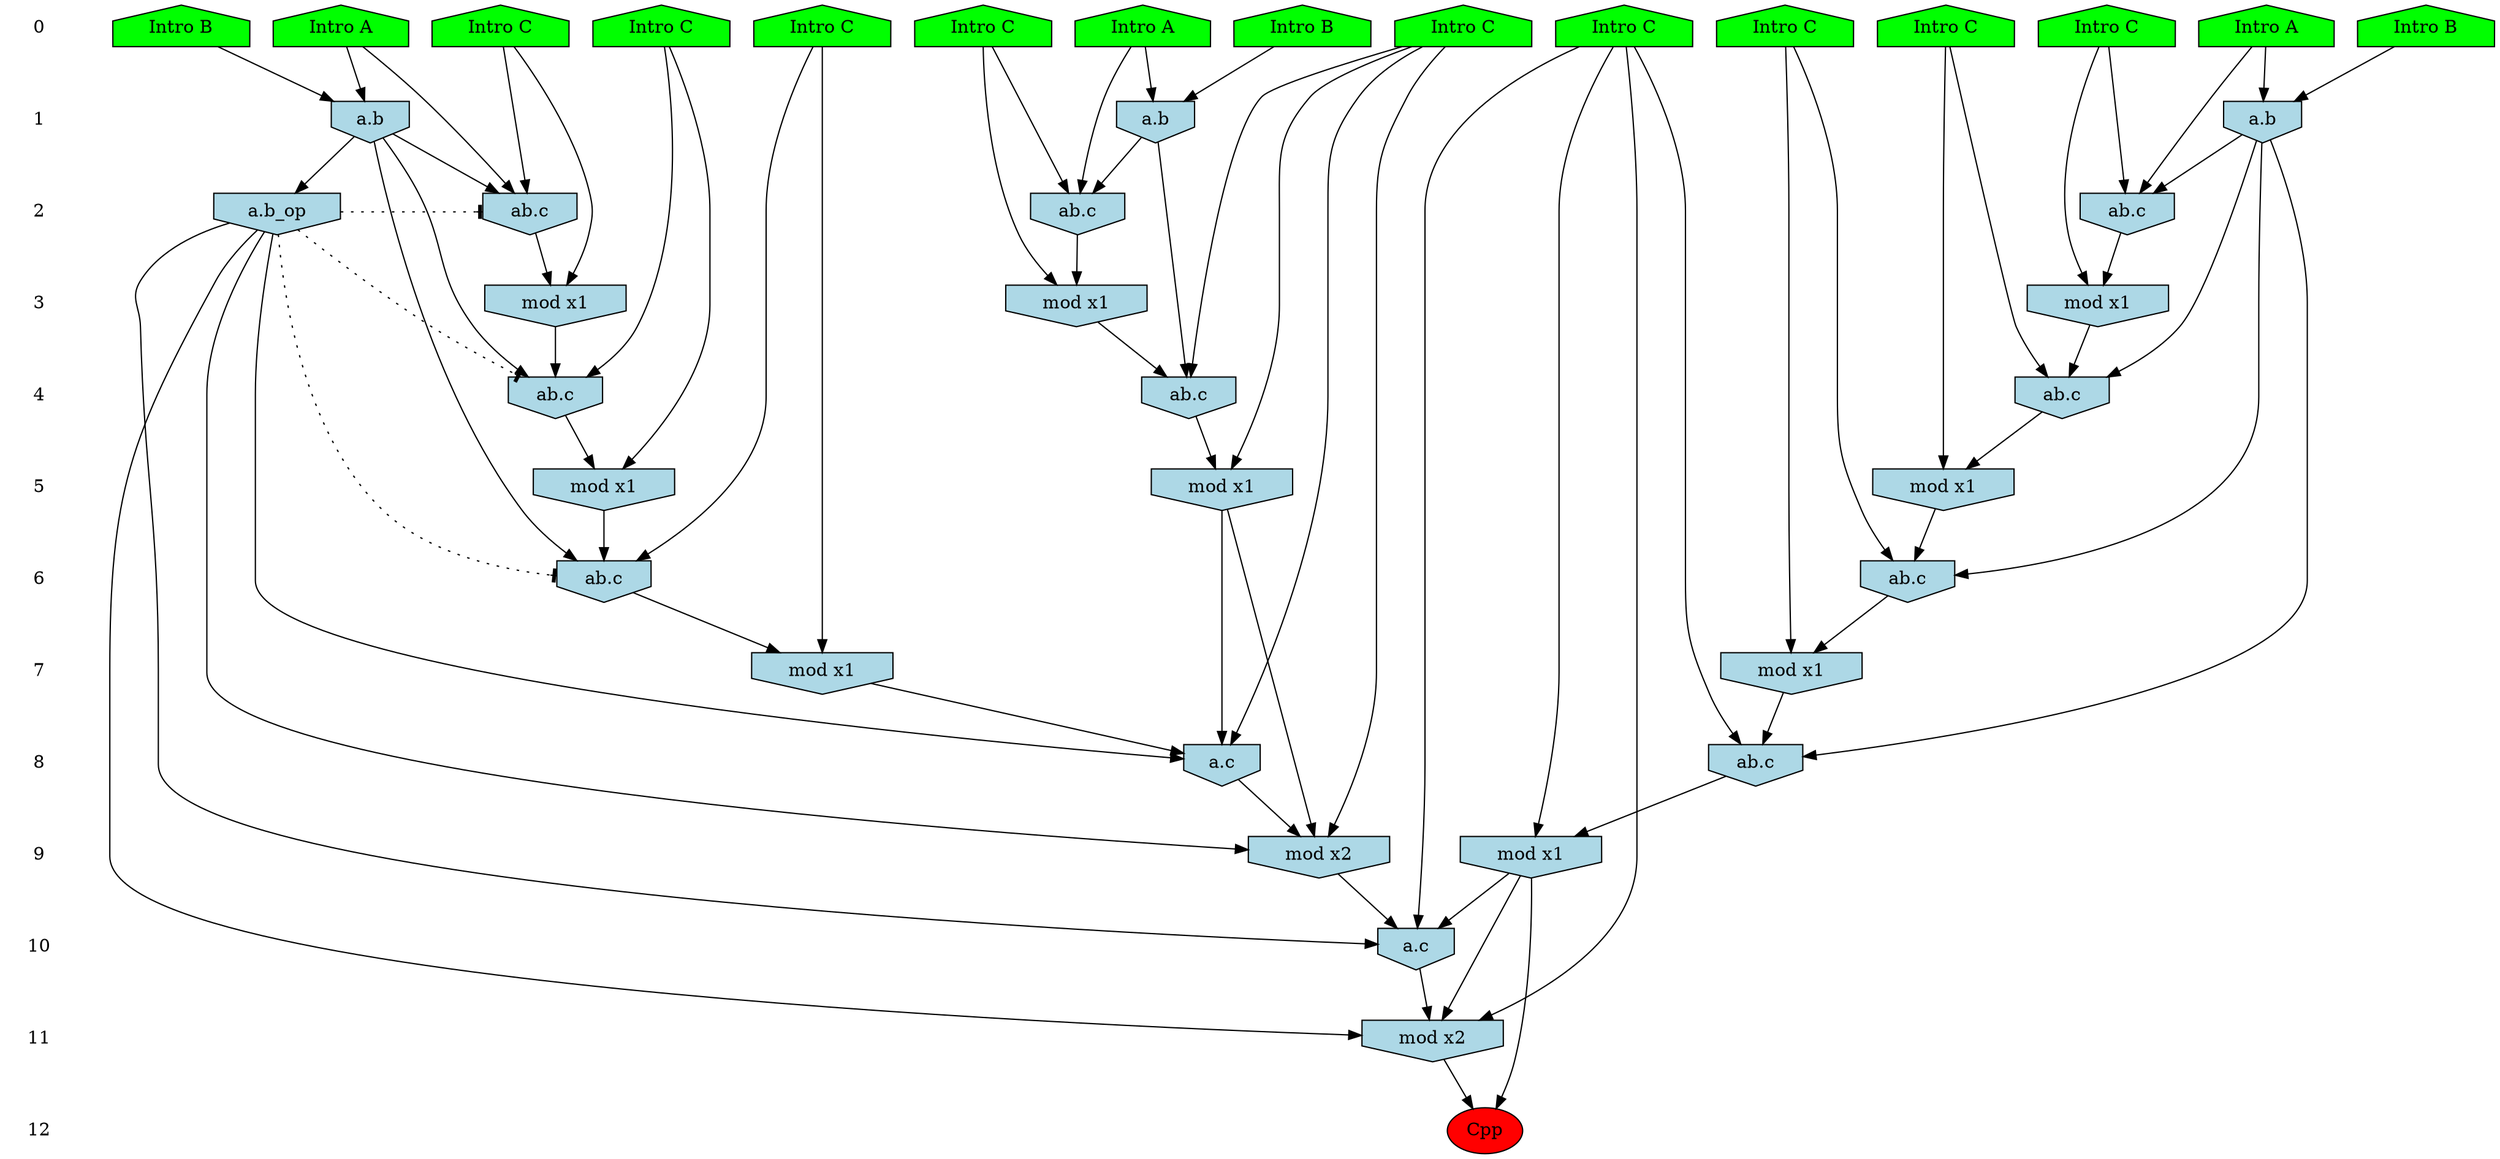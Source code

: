 /* Compression of 1 causal flows obtained in average at 1.497802E+01 t.u */
/* Compressed causal flows were: [2469] */
digraph G{
 ranksep=.5 ; 
{ rank = same ; "0" [shape=plaintext] ; node_1 [label ="Intro A", shape=house, style=filled, fillcolor=green] ;
node_2 [label ="Intro A", shape=house, style=filled, fillcolor=green] ;
node_3 [label ="Intro B", shape=house, style=filled, fillcolor=green] ;
node_4 [label ="Intro A", shape=house, style=filled, fillcolor=green] ;
node_5 [label ="Intro B", shape=house, style=filled, fillcolor=green] ;
node_6 [label ="Intro B", shape=house, style=filled, fillcolor=green] ;
node_7 [label ="Intro C", shape=house, style=filled, fillcolor=green] ;
node_8 [label ="Intro C", shape=house, style=filled, fillcolor=green] ;
node_9 [label ="Intro C", shape=house, style=filled, fillcolor=green] ;
node_10 [label ="Intro C", shape=house, style=filled, fillcolor=green] ;
node_11 [label ="Intro C", shape=house, style=filled, fillcolor=green] ;
node_12 [label ="Intro C", shape=house, style=filled, fillcolor=green] ;
node_13 [label ="Intro C", shape=house, style=filled, fillcolor=green] ;
node_14 [label ="Intro C", shape=house, style=filled, fillcolor=green] ;
node_15 [label ="Intro C", shape=house, style=filled, fillcolor=green] ;
}
{ rank = same ; "1" [shape=plaintext] ; node_16 [label="a.b", shape=invhouse, style=filled, fillcolor = lightblue] ;
node_17 [label="a.b", shape=invhouse, style=filled, fillcolor = lightblue] ;
node_18 [label="a.b", shape=invhouse, style=filled, fillcolor = lightblue] ;
}
{ rank = same ; "2" [shape=plaintext] ; node_19 [label="ab.c", shape=invhouse, style=filled, fillcolor = lightblue] ;
node_20 [label="ab.c", shape=invhouse, style=filled, fillcolor = lightblue] ;
node_22 [label="ab.c", shape=invhouse, style=filled, fillcolor = lightblue] ;
node_37 [label="a.b_op", shape=invhouse, style=filled, fillcolor = lightblue] ;
}
{ rank = same ; "3" [shape=plaintext] ; node_21 [label="mod x1", shape=invhouse, style=filled, fillcolor = lightblue] ;
node_23 [label="mod x1", shape=invhouse, style=filled, fillcolor = lightblue] ;
node_26 [label="mod x1", shape=invhouse, style=filled, fillcolor = lightblue] ;
}
{ rank = same ; "4" [shape=plaintext] ; node_24 [label="ab.c", shape=invhouse, style=filled, fillcolor = lightblue] ;
node_27 [label="ab.c", shape=invhouse, style=filled, fillcolor = lightblue] ;
node_31 [label="ab.c", shape=invhouse, style=filled, fillcolor = lightblue] ;
}
{ rank = same ; "5" [shape=plaintext] ; node_25 [label="mod x1", shape=invhouse, style=filled, fillcolor = lightblue] ;
node_29 [label="mod x1", shape=invhouse, style=filled, fillcolor = lightblue] ;
node_32 [label="mod x1", shape=invhouse, style=filled, fillcolor = lightblue] ;
}
{ rank = same ; "6" [shape=plaintext] ; node_28 [label="ab.c", shape=invhouse, style=filled, fillcolor = lightblue] ;
node_34 [label="ab.c", shape=invhouse, style=filled, fillcolor = lightblue] ;
}
{ rank = same ; "7" [shape=plaintext] ; node_30 [label="mod x1", shape=invhouse, style=filled, fillcolor = lightblue] ;
node_36 [label="mod x1", shape=invhouse, style=filled, fillcolor = lightblue] ;
}
{ rank = same ; "8" [shape=plaintext] ; node_33 [label="ab.c", shape=invhouse, style=filled, fillcolor = lightblue] ;
node_38 [label="a.c", shape=invhouse, style=filled, fillcolor = lightblue] ;
}
{ rank = same ; "9" [shape=plaintext] ; node_35 [label="mod x1", shape=invhouse, style=filled, fillcolor = lightblue] ;
node_39 [label="mod x2", shape=invhouse, style=filled, fillcolor = lightblue] ;
}
{ rank = same ; "10" [shape=plaintext] ; node_40 [label="a.c", shape=invhouse, style=filled, fillcolor = lightblue] ;
}
{ rank = same ; "11" [shape=plaintext] ; node_41 [label="mod x2", shape=invhouse, style=filled, fillcolor = lightblue] ;
}
{ rank = same ; "12" [shape=plaintext] ; node_42 [label ="Cpp", style=filled, fillcolor=red] ;
}
"0" -> "1" [style="invis"]; 
"1" -> "2" [style="invis"]; 
"2" -> "3" [style="invis"]; 
"3" -> "4" [style="invis"]; 
"4" -> "5" [style="invis"]; 
"5" -> "6" [style="invis"]; 
"6" -> "7" [style="invis"]; 
"7" -> "8" [style="invis"]; 
"8" -> "9" [style="invis"]; 
"9" -> "10" [style="invis"]; 
"10" -> "11" [style="invis"]; 
"11" -> "12" [style="invis"]; 
node_4 -> node_16
node_5 -> node_16
node_1 -> node_17
node_6 -> node_17
node_2 -> node_18
node_3 -> node_18
node_1 -> node_19
node_12 -> node_19
node_17 -> node_19
node_4 -> node_20
node_8 -> node_20
node_16 -> node_20
node_8 -> node_21
node_20 -> node_21
node_2 -> node_22
node_10 -> node_22
node_18 -> node_22
node_10 -> node_23
node_22 -> node_23
node_15 -> node_24
node_16 -> node_24
node_21 -> node_24
node_15 -> node_25
node_24 -> node_25
node_12 -> node_26
node_19 -> node_26
node_11 -> node_27
node_18 -> node_27
node_23 -> node_27
node_7 -> node_28
node_16 -> node_28
node_25 -> node_28
node_11 -> node_29
node_27 -> node_29
node_7 -> node_30
node_28 -> node_30
node_13 -> node_31
node_17 -> node_31
node_26 -> node_31
node_13 -> node_32
node_31 -> node_32
node_14 -> node_33
node_16 -> node_33
node_30 -> node_33
node_9 -> node_34
node_17 -> node_34
node_32 -> node_34
node_14 -> node_35
node_33 -> node_35
node_9 -> node_36
node_34 -> node_36
node_17 -> node_37
node_11 -> node_38
node_29 -> node_38
node_36 -> node_38
node_37 -> node_38
node_11 -> node_39
node_29 -> node_39
node_37 -> node_39
node_38 -> node_39
node_14 -> node_40
node_35 -> node_40
node_37 -> node_40
node_39 -> node_40
node_14 -> node_41
node_35 -> node_41
node_37 -> node_41
node_40 -> node_41
node_35 -> node_42
node_41 -> node_42
node_37 -> node_34 [style=dotted, arrowhead = tee] 
node_37 -> node_31 [style=dotted, arrowhead = tee] 
node_37 -> node_19 [style=dotted, arrowhead = tee] 
}
/*
 Dot generation time: 0.000171
*/